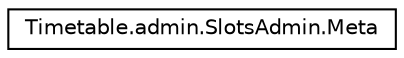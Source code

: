 digraph "Graphical Class Hierarchy"
{
  edge [fontname="Helvetica",fontsize="10",labelfontname="Helvetica",labelfontsize="10"];
  node [fontname="Helvetica",fontsize="10",shape=record];
  rankdir="LR";
  Node0 [label="Timetable.admin.SlotsAdmin.Meta",height=0.2,width=0.4,color="black", fillcolor="white", style="filled",URL="$classTimetable_1_1admin_1_1SlotsAdmin_1_1Meta.html"];
}
